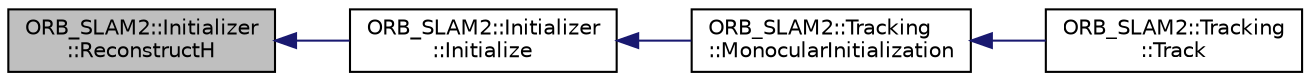 digraph "ORB_SLAM2::Initializer::ReconstructH"
{
  edge [fontname="Helvetica",fontsize="10",labelfontname="Helvetica",labelfontsize="10"];
  node [fontname="Helvetica",fontsize="10",shape=record];
  rankdir="LR";
  Node66 [label="ORB_SLAM2::Initializer\l::ReconstructH",height=0.2,width=0.4,color="black", fillcolor="grey75", style="filled", fontcolor="black"];
  Node66 -> Node67 [dir="back",color="midnightblue",fontsize="10",style="solid",fontname="Helvetica"];
  Node67 [label="ORB_SLAM2::Initializer\l::Initialize",height=0.2,width=0.4,color="black", fillcolor="white", style="filled",URL="$class_o_r_b___s_l_a_m2_1_1_initializer.html#a40d41840e2bdb7199ab024871d028c2c",tooltip="并行地计算基础矩阵和单应性矩阵，选取其中一个模型，恢复出最开始两帧之间的相对姿态以及点云 ..."];
  Node67 -> Node68 [dir="back",color="midnightblue",fontsize="10",style="solid",fontname="Helvetica"];
  Node68 [label="ORB_SLAM2::Tracking\l::MonocularInitialization",height=0.2,width=0.4,color="black", fillcolor="white", style="filled",URL="$class_o_r_b___s_l_a_m2_1_1_tracking.html#a7e81c68bb6ced27fcbfa2edec38ef6e0",tooltip="单目的地图初始化 "];
  Node68 -> Node69 [dir="back",color="midnightblue",fontsize="10",style="solid",fontname="Helvetica"];
  Node69 [label="ORB_SLAM2::Tracking\l::Track",height=0.2,width=0.4,color="black", fillcolor="white", style="filled",URL="$class_o_r_b___s_l_a_m2_1_1_tracking.html#af1f2c9c533642d8c33854540e90d1918",tooltip="Main tracking function. It is independent of the input sensor. "];
}
